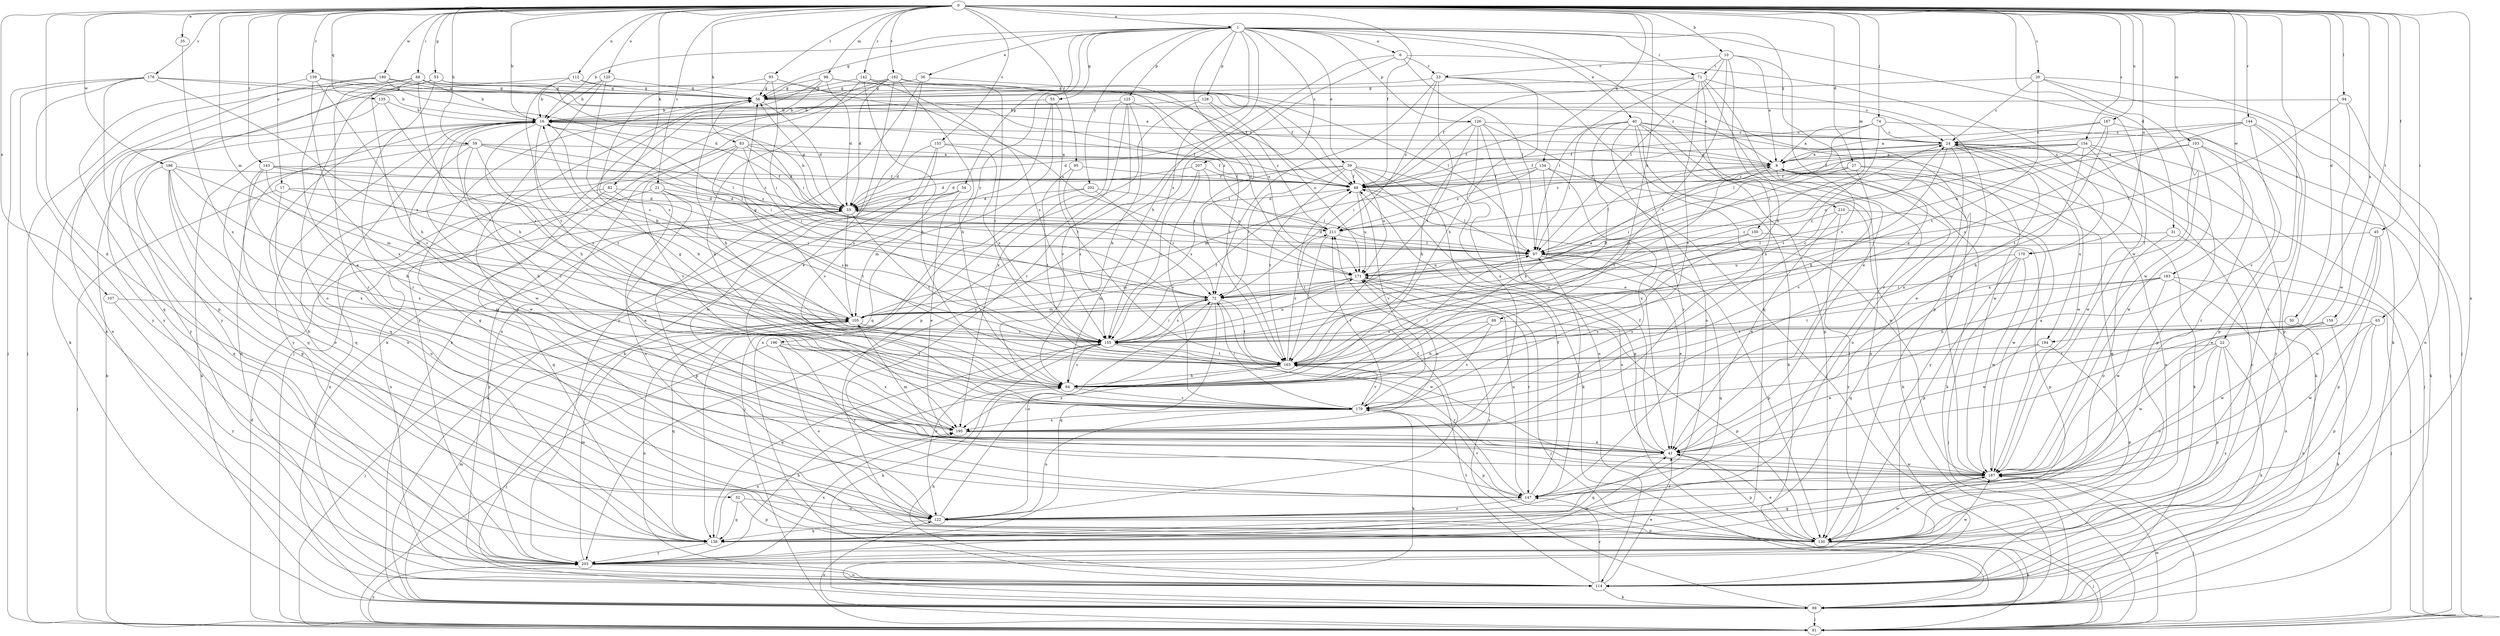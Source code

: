 strict digraph  {
0;
1;
6;
8;
10;
16;
17;
20;
21;
22;
23;
24;
27;
30;
31;
32;
33;
35;
36;
39;
40;
41;
45;
48;
53;
54;
55;
56;
59;
64;
65;
68;
71;
72;
74;
81;
82;
83;
88;
89;
93;
94;
95;
97;
98;
100;
103;
105;
107;
112;
114;
120;
122;
125;
126;
128;
130;
134;
135;
138;
139;
142;
143;
144;
147;
153;
154;
155;
159;
162;
163;
167;
170;
171;
176;
179;
180;
183;
186;
187;
194;
195;
196;
202;
203;
207;
210;
211;
0 -> 1  [label=a];
0 -> 10  [label=b];
0 -> 16  [label=b];
0 -> 17  [label=c];
0 -> 20  [label=c];
0 -> 21  [label=c];
0 -> 22  [label=c];
0 -> 27  [label=d];
0 -> 30  [label=d];
0 -> 31  [label=d];
0 -> 32  [label=d];
0 -> 35  [label=e];
0 -> 45  [label=f];
0 -> 48  [label=f];
0 -> 53  [label=g];
0 -> 59  [label=h];
0 -> 65  [label=i];
0 -> 68  [label=i];
0 -> 74  [label=j];
0 -> 82  [label=k];
0 -> 83  [label=k];
0 -> 88  [label=k];
0 -> 93  [label=l];
0 -> 94  [label=l];
0 -> 95  [label=l];
0 -> 98  [label=m];
0 -> 100  [label=m];
0 -> 103  [label=m];
0 -> 105  [label=m];
0 -> 107  [label=n];
0 -> 112  [label=n];
0 -> 114  [label=n];
0 -> 120  [label=o];
0 -> 134  [label=q];
0 -> 135  [label=q];
0 -> 139  [label=r];
0 -> 142  [label=r];
0 -> 143  [label=r];
0 -> 144  [label=r];
0 -> 153  [label=s];
0 -> 154  [label=s];
0 -> 159  [label=t];
0 -> 162  [label=t];
0 -> 167  [label=u];
0 -> 170  [label=u];
0 -> 176  [label=v];
0 -> 180  [label=w];
0 -> 183  [label=w];
0 -> 186  [label=w];
0 -> 194  [label=x];
1 -> 6  [label=a];
1 -> 16  [label=b];
1 -> 36  [label=e];
1 -> 39  [label=e];
1 -> 40  [label=e];
1 -> 41  [label=e];
1 -> 54  [label=g];
1 -> 55  [label=g];
1 -> 56  [label=g];
1 -> 64  [label=h];
1 -> 71  [label=i];
1 -> 125  [label=p];
1 -> 126  [label=p];
1 -> 128  [label=p];
1 -> 155  [label=s];
1 -> 163  [label=t];
1 -> 187  [label=w];
1 -> 196  [label=y];
1 -> 202  [label=y];
1 -> 207  [label=z];
1 -> 210  [label=z];
6 -> 23  [label=c];
6 -> 97  [label=l];
6 -> 147  [label=r];
6 -> 170  [label=u];
6 -> 203  [label=y];
8 -> 48  [label=f];
8 -> 89  [label=k];
8 -> 97  [label=l];
8 -> 122  [label=o];
8 -> 163  [label=t];
8 -> 194  [label=x];
8 -> 203  [label=y];
10 -> 8  [label=a];
10 -> 23  [label=c];
10 -> 64  [label=h];
10 -> 71  [label=i];
10 -> 97  [label=l];
10 -> 163  [label=t];
10 -> 179  [label=v];
16 -> 24  [label=c];
16 -> 48  [label=f];
16 -> 64  [label=h];
16 -> 72  [label=i];
16 -> 97  [label=l];
16 -> 114  [label=n];
16 -> 138  [label=q];
16 -> 163  [label=t];
16 -> 187  [label=w];
16 -> 203  [label=y];
17 -> 33  [label=d];
17 -> 72  [label=i];
17 -> 81  [label=j];
17 -> 122  [label=o];
20 -> 24  [label=c];
20 -> 56  [label=g];
20 -> 81  [label=j];
20 -> 89  [label=k];
20 -> 163  [label=t];
20 -> 187  [label=w];
21 -> 33  [label=d];
21 -> 41  [label=e];
21 -> 114  [label=n];
21 -> 122  [label=o];
21 -> 163  [label=t];
22 -> 89  [label=k];
22 -> 122  [label=o];
22 -> 130  [label=p];
22 -> 163  [label=t];
22 -> 187  [label=w];
22 -> 203  [label=y];
23 -> 56  [label=g];
23 -> 64  [label=h];
23 -> 72  [label=i];
23 -> 138  [label=q];
23 -> 163  [label=t];
23 -> 187  [label=w];
23 -> 211  [label=z];
24 -> 8  [label=a];
24 -> 41  [label=e];
24 -> 48  [label=f];
24 -> 64  [label=h];
24 -> 81  [label=j];
24 -> 89  [label=k];
24 -> 114  [label=n];
24 -> 187  [label=w];
24 -> 195  [label=x];
27 -> 48  [label=f];
27 -> 72  [label=i];
27 -> 89  [label=k];
27 -> 105  [label=m];
27 -> 138  [label=q];
27 -> 179  [label=v];
30 -> 114  [label=n];
30 -> 155  [label=s];
31 -> 81  [label=j];
31 -> 97  [label=l];
31 -> 122  [label=o];
32 -> 122  [label=o];
32 -> 130  [label=p];
32 -> 138  [label=q];
33 -> 16  [label=b];
33 -> 56  [label=g];
33 -> 105  [label=m];
33 -> 130  [label=p];
33 -> 163  [label=t];
33 -> 203  [label=y];
33 -> 211  [label=z];
35 -> 195  [label=x];
36 -> 56  [label=g];
36 -> 89  [label=k];
36 -> 171  [label=u];
36 -> 203  [label=y];
39 -> 33  [label=d];
39 -> 48  [label=f];
39 -> 72  [label=i];
39 -> 89  [label=k];
39 -> 130  [label=p];
39 -> 155  [label=s];
39 -> 163  [label=t];
39 -> 171  [label=u];
39 -> 187  [label=w];
40 -> 24  [label=c];
40 -> 48  [label=f];
40 -> 89  [label=k];
40 -> 97  [label=l];
40 -> 114  [label=n];
40 -> 122  [label=o];
40 -> 130  [label=p];
40 -> 147  [label=r];
40 -> 163  [label=t];
40 -> 187  [label=w];
41 -> 48  [label=f];
41 -> 105  [label=m];
41 -> 130  [label=p];
41 -> 138  [label=q];
41 -> 171  [label=u];
41 -> 187  [label=w];
45 -> 41  [label=e];
45 -> 97  [label=l];
45 -> 130  [label=p];
45 -> 187  [label=w];
48 -> 33  [label=d];
48 -> 97  [label=l];
48 -> 171  [label=u];
48 -> 179  [label=v];
53 -> 56  [label=g];
53 -> 72  [label=i];
53 -> 122  [label=o];
53 -> 147  [label=r];
53 -> 203  [label=y];
54 -> 33  [label=d];
54 -> 41  [label=e];
54 -> 89  [label=k];
54 -> 105  [label=m];
55 -> 16  [label=b];
55 -> 89  [label=k];
55 -> 138  [label=q];
55 -> 163  [label=t];
56 -> 16  [label=b];
56 -> 33  [label=d];
56 -> 64  [label=h];
56 -> 211  [label=z];
59 -> 8  [label=a];
59 -> 89  [label=k];
59 -> 97  [label=l];
59 -> 138  [label=q];
59 -> 155  [label=s];
59 -> 179  [label=v];
59 -> 187  [label=w];
59 -> 211  [label=z];
64 -> 16  [label=b];
64 -> 97  [label=l];
64 -> 155  [label=s];
64 -> 179  [label=v];
65 -> 114  [label=n];
65 -> 130  [label=p];
65 -> 155  [label=s];
65 -> 187  [label=w];
68 -> 16  [label=b];
68 -> 48  [label=f];
68 -> 56  [label=g];
68 -> 64  [label=h];
68 -> 81  [label=j];
68 -> 89  [label=k];
68 -> 147  [label=r];
68 -> 179  [label=v];
71 -> 41  [label=e];
71 -> 48  [label=f];
71 -> 56  [label=g];
71 -> 97  [label=l];
71 -> 130  [label=p];
71 -> 147  [label=r];
71 -> 179  [label=v];
71 -> 195  [label=x];
72 -> 105  [label=m];
72 -> 122  [label=o];
72 -> 138  [label=q];
72 -> 155  [label=s];
72 -> 163  [label=t];
72 -> 187  [label=w];
74 -> 8  [label=a];
74 -> 24  [label=c];
74 -> 48  [label=f];
74 -> 81  [label=j];
74 -> 97  [label=l];
74 -> 163  [label=t];
81 -> 16  [label=b];
81 -> 33  [label=d];
81 -> 122  [label=o];
81 -> 187  [label=w];
81 -> 203  [label=y];
82 -> 33  [label=d];
82 -> 114  [label=n];
82 -> 138  [label=q];
82 -> 155  [label=s];
83 -> 8  [label=a];
83 -> 33  [label=d];
83 -> 48  [label=f];
83 -> 72  [label=i];
83 -> 138  [label=q];
83 -> 155  [label=s];
83 -> 179  [label=v];
88 -> 64  [label=h];
88 -> 130  [label=p];
88 -> 155  [label=s];
88 -> 179  [label=v];
89 -> 81  [label=j];
89 -> 105  [label=m];
89 -> 211  [label=z];
93 -> 56  [label=g];
93 -> 72  [label=i];
93 -> 155  [label=s];
93 -> 171  [label=u];
94 -> 16  [label=b];
94 -> 72  [label=i];
94 -> 114  [label=n];
94 -> 187  [label=w];
95 -> 48  [label=f];
95 -> 155  [label=s];
95 -> 163  [label=t];
97 -> 33  [label=d];
97 -> 41  [label=e];
97 -> 105  [label=m];
97 -> 130  [label=p];
97 -> 138  [label=q];
97 -> 171  [label=u];
98 -> 24  [label=c];
98 -> 33  [label=d];
98 -> 48  [label=f];
98 -> 56  [label=g];
98 -> 81  [label=j];
98 -> 203  [label=y];
100 -> 97  [label=l];
100 -> 130  [label=p];
100 -> 155  [label=s];
103 -> 8  [label=a];
103 -> 89  [label=k];
103 -> 97  [label=l];
103 -> 147  [label=r];
103 -> 187  [label=w];
103 -> 195  [label=x];
105 -> 8  [label=a];
105 -> 16  [label=b];
105 -> 24  [label=c];
105 -> 56  [label=g];
105 -> 81  [label=j];
105 -> 114  [label=n];
105 -> 138  [label=q];
105 -> 155  [label=s];
107 -> 105  [label=m];
107 -> 203  [label=y];
112 -> 16  [label=b];
112 -> 48  [label=f];
112 -> 56  [label=g];
112 -> 203  [label=y];
114 -> 24  [label=c];
114 -> 41  [label=e];
114 -> 64  [label=h];
114 -> 89  [label=k];
114 -> 147  [label=r];
114 -> 163  [label=t];
120 -> 16  [label=b];
120 -> 56  [label=g];
120 -> 130  [label=p];
120 -> 155  [label=s];
120 -> 163  [label=t];
122 -> 48  [label=f];
122 -> 72  [label=i];
122 -> 130  [label=p];
122 -> 138  [label=q];
125 -> 16  [label=b];
125 -> 64  [label=h];
125 -> 130  [label=p];
125 -> 163  [label=t];
125 -> 179  [label=v];
125 -> 195  [label=x];
126 -> 24  [label=c];
126 -> 33  [label=d];
126 -> 41  [label=e];
126 -> 64  [label=h];
126 -> 72  [label=i];
126 -> 81  [label=j];
126 -> 114  [label=n];
126 -> 195  [label=x];
128 -> 16  [label=b];
128 -> 114  [label=n];
128 -> 171  [label=u];
128 -> 211  [label=z];
130 -> 41  [label=e];
130 -> 56  [label=g];
130 -> 81  [label=j];
130 -> 89  [label=k];
130 -> 187  [label=w];
134 -> 48  [label=f];
134 -> 64  [label=h];
134 -> 89  [label=k];
134 -> 105  [label=m];
134 -> 195  [label=x];
134 -> 211  [label=z];
135 -> 16  [label=b];
135 -> 155  [label=s];
135 -> 203  [label=y];
138 -> 16  [label=b];
138 -> 195  [label=x];
138 -> 203  [label=y];
139 -> 8  [label=a];
139 -> 56  [label=g];
139 -> 64  [label=h];
139 -> 138  [label=q];
139 -> 195  [label=x];
142 -> 56  [label=g];
142 -> 64  [label=h];
142 -> 97  [label=l];
142 -> 155  [label=s];
142 -> 195  [label=x];
143 -> 48  [label=f];
143 -> 97  [label=l];
143 -> 105  [label=m];
143 -> 122  [label=o];
143 -> 195  [label=x];
143 -> 211  [label=z];
144 -> 24  [label=c];
144 -> 130  [label=p];
144 -> 147  [label=r];
144 -> 155  [label=s];
144 -> 179  [label=v];
144 -> 211  [label=z];
147 -> 48  [label=f];
147 -> 97  [label=l];
147 -> 122  [label=o];
147 -> 171  [label=u];
147 -> 179  [label=v];
153 -> 8  [label=a];
153 -> 33  [label=d];
153 -> 155  [label=s];
153 -> 179  [label=v];
153 -> 187  [label=w];
154 -> 8  [label=a];
154 -> 48  [label=f];
154 -> 64  [label=h];
154 -> 130  [label=p];
154 -> 171  [label=u];
154 -> 187  [label=w];
154 -> 203  [label=y];
154 -> 211  [label=z];
155 -> 24  [label=c];
155 -> 48  [label=f];
155 -> 72  [label=i];
155 -> 89  [label=k];
155 -> 122  [label=o];
155 -> 138  [label=q];
155 -> 147  [label=r];
155 -> 163  [label=t];
155 -> 171  [label=u];
159 -> 41  [label=e];
159 -> 89  [label=k];
159 -> 155  [label=s];
159 -> 187  [label=w];
162 -> 33  [label=d];
162 -> 41  [label=e];
162 -> 56  [label=g];
162 -> 64  [label=h];
162 -> 89  [label=k];
162 -> 114  [label=n];
162 -> 163  [label=t];
162 -> 171  [label=u];
163 -> 64  [label=h];
163 -> 179  [label=v];
163 -> 195  [label=x];
163 -> 211  [label=z];
167 -> 8  [label=a];
167 -> 24  [label=c];
167 -> 130  [label=p];
167 -> 163  [label=t];
167 -> 171  [label=u];
170 -> 81  [label=j];
170 -> 130  [label=p];
170 -> 138  [label=q];
170 -> 171  [label=u];
170 -> 187  [label=w];
171 -> 72  [label=i];
171 -> 81  [label=j];
171 -> 105  [label=m];
171 -> 147  [label=r];
176 -> 16  [label=b];
176 -> 56  [label=g];
176 -> 81  [label=j];
176 -> 114  [label=n];
176 -> 130  [label=p];
176 -> 155  [label=s];
176 -> 203  [label=y];
179 -> 56  [label=g];
179 -> 72  [label=i];
179 -> 89  [label=k];
179 -> 122  [label=o];
179 -> 130  [label=p];
179 -> 195  [label=x];
179 -> 211  [label=z];
180 -> 8  [label=a];
180 -> 33  [label=d];
180 -> 41  [label=e];
180 -> 56  [label=g];
180 -> 114  [label=n];
183 -> 64  [label=h];
183 -> 72  [label=i];
183 -> 81  [label=j];
183 -> 114  [label=n];
183 -> 163  [label=t];
183 -> 187  [label=w];
186 -> 48  [label=f];
186 -> 64  [label=h];
186 -> 105  [label=m];
186 -> 122  [label=o];
186 -> 130  [label=p];
186 -> 138  [label=q];
186 -> 195  [label=x];
187 -> 8  [label=a];
187 -> 81  [label=j];
187 -> 138  [label=q];
187 -> 147  [label=r];
194 -> 41  [label=e];
194 -> 130  [label=p];
194 -> 163  [label=t];
195 -> 16  [label=b];
195 -> 41  [label=e];
195 -> 171  [label=u];
196 -> 81  [label=j];
196 -> 122  [label=o];
196 -> 147  [label=r];
196 -> 163  [label=t];
196 -> 195  [label=x];
202 -> 33  [label=d];
202 -> 72  [label=i];
202 -> 81  [label=j];
202 -> 97  [label=l];
203 -> 41  [label=e];
203 -> 64  [label=h];
203 -> 105  [label=m];
203 -> 114  [label=n];
203 -> 187  [label=w];
203 -> 195  [label=x];
207 -> 33  [label=d];
207 -> 48  [label=f];
207 -> 155  [label=s];
207 -> 171  [label=u];
207 -> 179  [label=v];
210 -> 41  [label=e];
210 -> 187  [label=w];
210 -> 203  [label=y];
210 -> 211  [label=z];
211 -> 97  [label=l];
211 -> 163  [label=t];
}
